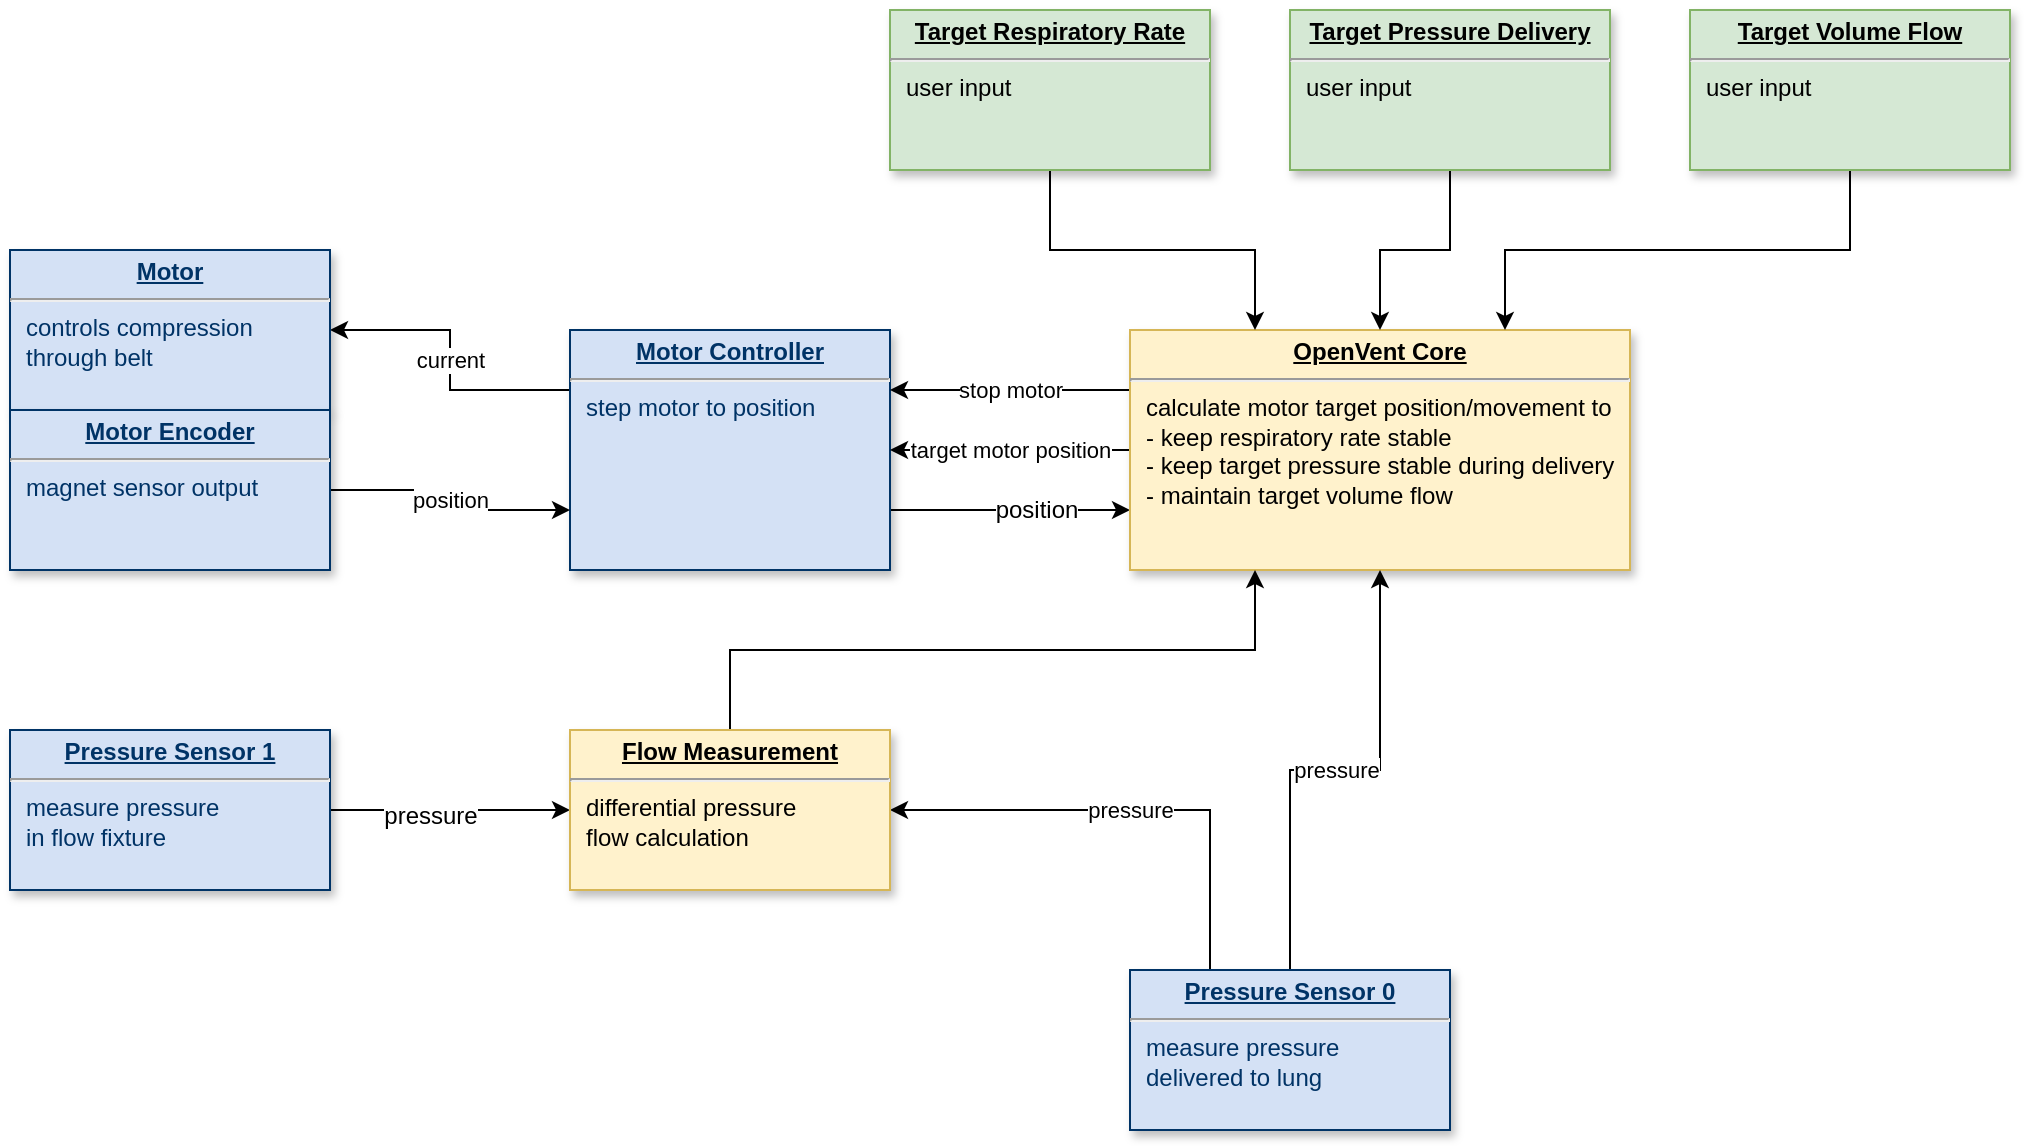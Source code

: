 <mxfile version="12.9.3" type="device"><diagram id="3Awuyrk_Mv6DMTB70NPw" name="Page-1"><mxGraphModel dx="1221" dy="625" grid="1" gridSize="10" guides="1" tooltips="1" connect="1" arrows="1" fold="1" page="1" pageScale="1" pageWidth="1169" pageHeight="827" math="0" shadow="0"><root><mxCell id="0"/><mxCell id="1" parent="0"/><mxCell id="JT2wa2l6u_JVv6ONBFyO-5" value="current" style="edgeStyle=orthogonalEdgeStyle;rounded=0;orthogonalLoop=1;jettySize=auto;html=1;exitX=0;exitY=0.25;exitDx=0;exitDy=0;entryX=1;entryY=0.5;entryDx=0;entryDy=0;" edge="1" parent="1" source="JT2wa2l6u_JVv6ONBFyO-1" target="JT2wa2l6u_JVv6ONBFyO-9"><mxGeometry relative="1" as="geometry"><mxPoint x="240" y="240" as="targetPoint"/></mxGeometry></mxCell><mxCell id="JT2wa2l6u_JVv6ONBFyO-35" style="edgeStyle=orthogonalEdgeStyle;rounded=0;orthogonalLoop=1;jettySize=auto;html=1;exitX=1;exitY=0.75;exitDx=0;exitDy=0;entryX=0;entryY=0.75;entryDx=0;entryDy=0;" edge="1" parent="1" source="JT2wa2l6u_JVv6ONBFyO-1" target="JT2wa2l6u_JVv6ONBFyO-11"><mxGeometry relative="1" as="geometry"/></mxCell><mxCell id="JT2wa2l6u_JVv6ONBFyO-36" value="position" style="text;html=1;align=center;verticalAlign=middle;resizable=0;points=[];labelBackgroundColor=#ffffff;" vertex="1" connectable="0" parent="JT2wa2l6u_JVv6ONBFyO-35"><mxGeometry x="0.217" relative="1" as="geometry"><mxPoint as="offset"/></mxGeometry></mxCell><mxCell id="JT2wa2l6u_JVv6ONBFyO-1" value="&lt;p style=&quot;margin: 0px ; margin-top: 4px ; text-align: center ; text-decoration: underline&quot;&gt;&lt;strong&gt;Motor Controller&lt;/strong&gt;&lt;/p&gt;&lt;hr&gt;&lt;p style=&quot;margin: 0px ; margin-left: 8px&quot;&gt;step motor to position&lt;br&gt;&lt;/p&gt;" style="verticalAlign=top;align=left;overflow=fill;fontSize=12;fontFamily=Helvetica;html=1;strokeColor=#003366;shadow=1;fillColor=#D4E1F5;fontColor=#003366" vertex="1" parent="1"><mxGeometry x="360.0" y="240" width="160" height="120" as="geometry"/></mxCell><mxCell id="JT2wa2l6u_JVv6ONBFyO-7" value="position" style="edgeStyle=orthogonalEdgeStyle;rounded=0;orthogonalLoop=1;jettySize=auto;html=1;exitX=1;exitY=0.5;exitDx=0;exitDy=0;entryX=0;entryY=0.75;entryDx=0;entryDy=0;" edge="1" parent="1" source="JT2wa2l6u_JVv6ONBFyO-10" target="JT2wa2l6u_JVv6ONBFyO-1"><mxGeometry relative="1" as="geometry"><mxPoint x="240" y="320" as="sourcePoint"/></mxGeometry></mxCell><mxCell id="JT2wa2l6u_JVv6ONBFyO-9" value="&lt;p style=&quot;margin: 0px ; margin-top: 4px ; text-align: center ; text-decoration: underline&quot;&gt;&lt;strong&gt;Motor&lt;/strong&gt;&lt;/p&gt;&lt;hr&gt;&lt;p style=&quot;margin: 0px ; margin-left: 8px&quot;&gt;controls compression&amp;nbsp;&lt;/p&gt;&lt;p style=&quot;margin: 0px ; margin-left: 8px&quot;&gt;&lt;span&gt;through belt&lt;/span&gt;&lt;/p&gt;" style="verticalAlign=top;align=left;overflow=fill;fontSize=12;fontFamily=Helvetica;html=1;strokeColor=#003366;shadow=1;fillColor=#D4E1F5;fontColor=#003366" vertex="1" parent="1"><mxGeometry x="80" y="200" width="160" height="80" as="geometry"/></mxCell><mxCell id="JT2wa2l6u_JVv6ONBFyO-10" value="&lt;p style=&quot;margin: 0px ; margin-top: 4px ; text-align: center ; text-decoration: underline&quot;&gt;&lt;strong&gt;Motor Encoder&lt;/strong&gt;&lt;/p&gt;&lt;hr&gt;&lt;p style=&quot;margin: 0px ; margin-left: 8px&quot;&gt;magnet sensor output&lt;/p&gt;" style="verticalAlign=top;align=left;overflow=fill;fontSize=12;fontFamily=Helvetica;html=1;strokeColor=#003366;shadow=1;fillColor=#D4E1F5;fontColor=#003366" vertex="1" parent="1"><mxGeometry x="80" y="280" width="160" height="80" as="geometry"/></mxCell><mxCell id="JT2wa2l6u_JVv6ONBFyO-17" value="target motor position" style="edgeStyle=orthogonalEdgeStyle;rounded=0;orthogonalLoop=1;jettySize=auto;html=1;exitX=0;exitY=0.5;exitDx=0;exitDy=0;" edge="1" parent="1" source="JT2wa2l6u_JVv6ONBFyO-11" target="JT2wa2l6u_JVv6ONBFyO-1"><mxGeometry relative="1" as="geometry"/></mxCell><mxCell id="JT2wa2l6u_JVv6ONBFyO-27" value="stop motor" style="edgeStyle=orthogonalEdgeStyle;rounded=0;orthogonalLoop=1;jettySize=auto;html=1;exitX=0;exitY=0.25;exitDx=0;exitDy=0;entryX=1;entryY=0.25;entryDx=0;entryDy=0;" edge="1" parent="1" source="JT2wa2l6u_JVv6ONBFyO-11" target="JT2wa2l6u_JVv6ONBFyO-1"><mxGeometry relative="1" as="geometry"/></mxCell><mxCell id="JT2wa2l6u_JVv6ONBFyO-11" value="&lt;p style=&quot;margin: 0px ; margin-top: 4px ; text-align: center ; text-decoration: underline&quot;&gt;&lt;strong&gt;OpenVent Core&lt;/strong&gt;&lt;/p&gt;&lt;hr&gt;&lt;p style=&quot;margin: 0px ; margin-left: 8px&quot;&gt;calculate motor target position/movement to&lt;/p&gt;&lt;p style=&quot;margin: 0px ; margin-left: 8px&quot;&gt;-&amp;nbsp;&lt;span&gt;keep respiratory rate stable&lt;/span&gt;&lt;/p&gt;&lt;p style=&quot;margin: 0px ; margin-left: 8px&quot;&gt;- keep target pressure stable during delivery&lt;/p&gt;&lt;p style=&quot;margin: 0px ; margin-left: 8px&quot;&gt;- maintain target volume flow&lt;/p&gt;" style="verticalAlign=top;align=left;overflow=fill;fontSize=12;fontFamily=Helvetica;html=1;strokeColor=#d6b656;shadow=1;fillColor=#fff2cc;" vertex="1" parent="1"><mxGeometry x="640" y="240" width="250" height="120" as="geometry"/></mxCell><mxCell id="JT2wa2l6u_JVv6ONBFyO-14" style="edgeStyle=orthogonalEdgeStyle;rounded=0;orthogonalLoop=1;jettySize=auto;html=1;exitX=1;exitY=0.5;exitDx=0;exitDy=0;" edge="1" parent="1" source="JT2wa2l6u_JVv6ONBFyO-12" target="JT2wa2l6u_JVv6ONBFyO-29"><mxGeometry relative="1" as="geometry"><mxPoint x="490" y="440" as="targetPoint"/></mxGeometry></mxCell><mxCell id="JT2wa2l6u_JVv6ONBFyO-16" value="pressure" style="text;html=1;align=center;verticalAlign=middle;resizable=0;points=[];labelBackgroundColor=#ffffff;" vertex="1" connectable="0" parent="JT2wa2l6u_JVv6ONBFyO-14"><mxGeometry x="-0.172" y="-3" relative="1" as="geometry"><mxPoint as="offset"/></mxGeometry></mxCell><mxCell id="JT2wa2l6u_JVv6ONBFyO-12" value="&lt;p style=&quot;margin: 0px ; margin-top: 4px ; text-align: center ; text-decoration: underline&quot;&gt;&lt;strong&gt;Pressure Sensor 1&lt;/strong&gt;&lt;/p&gt;&lt;hr&gt;&lt;p style=&quot;margin: 0px ; margin-left: 8px&quot;&gt;measure pressure&lt;/p&gt;&lt;p style=&quot;margin: 0px ; margin-left: 8px&quot;&gt;in flow fixture&lt;br&gt;&lt;/p&gt;" style="verticalAlign=top;align=left;overflow=fill;fontSize=12;fontFamily=Helvetica;html=1;strokeColor=#003366;shadow=1;fillColor=#D4E1F5;fontColor=#003366" vertex="1" parent="1"><mxGeometry x="80" y="440" width="160" height="80" as="geometry"/></mxCell><mxCell id="JT2wa2l6u_JVv6ONBFyO-15" value="pressure" style="edgeStyle=orthogonalEdgeStyle;rounded=0;orthogonalLoop=1;jettySize=auto;html=1;exitX=0.5;exitY=0;exitDx=0;exitDy=0;" edge="1" parent="1" source="JT2wa2l6u_JVv6ONBFyO-13" target="JT2wa2l6u_JVv6ONBFyO-11"><mxGeometry relative="1" as="geometry"/></mxCell><mxCell id="JT2wa2l6u_JVv6ONBFyO-32" value="pressure" style="edgeStyle=orthogonalEdgeStyle;rounded=0;orthogonalLoop=1;jettySize=auto;html=1;exitX=0.25;exitY=0;exitDx=0;exitDy=0;entryX=1;entryY=0.5;entryDx=0;entryDy=0;" edge="1" parent="1" source="JT2wa2l6u_JVv6ONBFyO-13" target="JT2wa2l6u_JVv6ONBFyO-29"><mxGeometry relative="1" as="geometry"/></mxCell><mxCell id="JT2wa2l6u_JVv6ONBFyO-13" value="&lt;p style=&quot;margin: 0px ; margin-top: 4px ; text-align: center ; text-decoration: underline&quot;&gt;&lt;strong&gt;Pressure Sensor 0&lt;/strong&gt;&lt;/p&gt;&lt;hr&gt;&lt;p style=&quot;margin: 0px ; margin-left: 8px&quot;&gt;measure pressure&lt;/p&gt;&lt;p style=&quot;margin: 0px ; margin-left: 8px&quot;&gt;delivered to lung&lt;br&gt;&lt;/p&gt;" style="verticalAlign=top;align=left;overflow=fill;fontSize=12;fontFamily=Helvetica;html=1;strokeColor=#003366;shadow=1;fillColor=#D4E1F5;fontColor=#003366" vertex="1" parent="1"><mxGeometry x="640" y="560" width="160" height="80" as="geometry"/></mxCell><mxCell id="JT2wa2l6u_JVv6ONBFyO-23" style="edgeStyle=orthogonalEdgeStyle;rounded=0;orthogonalLoop=1;jettySize=auto;html=1;exitX=0.5;exitY=1;exitDx=0;exitDy=0;entryX=0.25;entryY=0;entryDx=0;entryDy=0;" edge="1" parent="1" source="JT2wa2l6u_JVv6ONBFyO-18" target="JT2wa2l6u_JVv6ONBFyO-11"><mxGeometry relative="1" as="geometry"/></mxCell><mxCell id="JT2wa2l6u_JVv6ONBFyO-18" value="&lt;p style=&quot;margin: 0px ; margin-top: 4px ; text-align: center ; text-decoration: underline&quot;&gt;&lt;b&gt;Target Respiratory Rate&lt;/b&gt;&lt;/p&gt;&lt;hr&gt;&lt;p style=&quot;margin: 0px ; margin-left: 8px&quot;&gt;user input&lt;br&gt;&lt;/p&gt;" style="verticalAlign=top;align=left;overflow=fill;fontSize=12;fontFamily=Helvetica;html=1;strokeColor=#82b366;shadow=1;fillColor=#d5e8d4;" vertex="1" parent="1"><mxGeometry x="520" y="80" width="160" height="80" as="geometry"/></mxCell><mxCell id="JT2wa2l6u_JVv6ONBFyO-24" style="edgeStyle=orthogonalEdgeStyle;rounded=0;orthogonalLoop=1;jettySize=auto;html=1;exitX=0.5;exitY=1;exitDx=0;exitDy=0;entryX=0.5;entryY=0;entryDx=0;entryDy=0;" edge="1" parent="1" source="JT2wa2l6u_JVv6ONBFyO-19" target="JT2wa2l6u_JVv6ONBFyO-11"><mxGeometry relative="1" as="geometry"/></mxCell><mxCell id="JT2wa2l6u_JVv6ONBFyO-19" value="&lt;p style=&quot;margin: 0px ; margin-top: 4px ; text-align: center ; text-decoration: underline&quot;&gt;&lt;b&gt;Target Pressure Delivery&lt;/b&gt;&lt;/p&gt;&lt;hr&gt;&lt;p style=&quot;margin: 0px ; margin-left: 8px&quot;&gt;user input&lt;br&gt;&lt;/p&gt;" style="verticalAlign=top;align=left;overflow=fill;fontSize=12;fontFamily=Helvetica;html=1;strokeColor=#82b366;shadow=1;fillColor=#d5e8d4;" vertex="1" parent="1"><mxGeometry x="720" y="80" width="160" height="80" as="geometry"/></mxCell><mxCell id="JT2wa2l6u_JVv6ONBFyO-37" style="edgeStyle=orthogonalEdgeStyle;rounded=0;orthogonalLoop=1;jettySize=auto;html=1;exitX=0.5;exitY=1;exitDx=0;exitDy=0;entryX=0.75;entryY=0;entryDx=0;entryDy=0;" edge="1" parent="1" source="JT2wa2l6u_JVv6ONBFyO-20" target="JT2wa2l6u_JVv6ONBFyO-11"><mxGeometry relative="1" as="geometry"/></mxCell><mxCell id="JT2wa2l6u_JVv6ONBFyO-20" value="&lt;p style=&quot;margin: 0px ; margin-top: 4px ; text-align: center ; text-decoration: underline&quot;&gt;&lt;b&gt;Target Volume Flow&lt;/b&gt;&lt;/p&gt;&lt;hr&gt;&lt;p style=&quot;margin: 0px ; margin-left: 8px&quot;&gt;user input&lt;br&gt;&lt;/p&gt;" style="verticalAlign=top;align=left;overflow=fill;fontSize=12;fontFamily=Helvetica;html=1;strokeColor=#82b366;shadow=1;fillColor=#d5e8d4;" vertex="1" parent="1"><mxGeometry x="920" y="80" width="160" height="80" as="geometry"/></mxCell><mxCell id="JT2wa2l6u_JVv6ONBFyO-34" style="edgeStyle=orthogonalEdgeStyle;rounded=0;orthogonalLoop=1;jettySize=auto;html=1;exitX=0.5;exitY=0;exitDx=0;exitDy=0;entryX=0.25;entryY=1;entryDx=0;entryDy=0;" edge="1" parent="1" source="JT2wa2l6u_JVv6ONBFyO-29" target="JT2wa2l6u_JVv6ONBFyO-11"><mxGeometry relative="1" as="geometry"/></mxCell><mxCell id="JT2wa2l6u_JVv6ONBFyO-29" value="&lt;p style=&quot;margin: 0px ; margin-top: 4px ; text-align: center ; text-decoration: underline&quot;&gt;&lt;strong&gt;Flow Measurement&lt;/strong&gt;&lt;/p&gt;&lt;hr&gt;&lt;p style=&quot;margin: 0px ; margin-left: 8px&quot;&gt;differential pressure&lt;/p&gt;&lt;p style=&quot;margin: 0px ; margin-left: 8px&quot;&gt;flow calculation&lt;br&gt;&lt;/p&gt;" style="verticalAlign=top;align=left;overflow=fill;fontSize=12;fontFamily=Helvetica;html=1;strokeColor=#d6b656;shadow=1;fillColor=#fff2cc;" vertex="1" parent="1"><mxGeometry x="360" y="440" width="160" height="80" as="geometry"/></mxCell></root></mxGraphModel></diagram></mxfile>